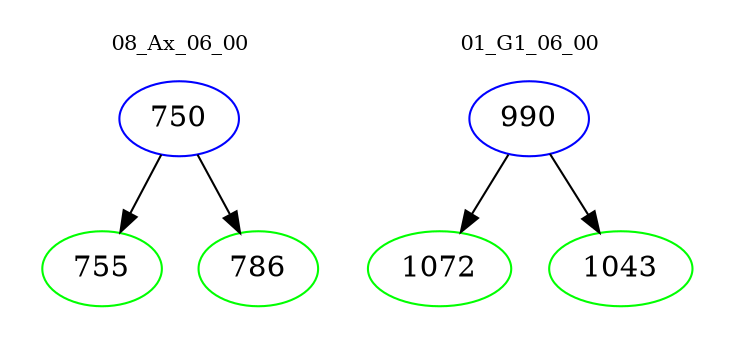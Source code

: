 digraph{
subgraph cluster_0 {
color = white
label = "08_Ax_06_00";
fontsize=10;
T0_750 [label="750", color="blue"]
T0_750 -> T0_755 [color="black"]
T0_755 [label="755", color="green"]
T0_750 -> T0_786 [color="black"]
T0_786 [label="786", color="green"]
}
subgraph cluster_1 {
color = white
label = "01_G1_06_00";
fontsize=10;
T1_990 [label="990", color="blue"]
T1_990 -> T1_1072 [color="black"]
T1_1072 [label="1072", color="green"]
T1_990 -> T1_1043 [color="black"]
T1_1043 [label="1043", color="green"]
}
}
